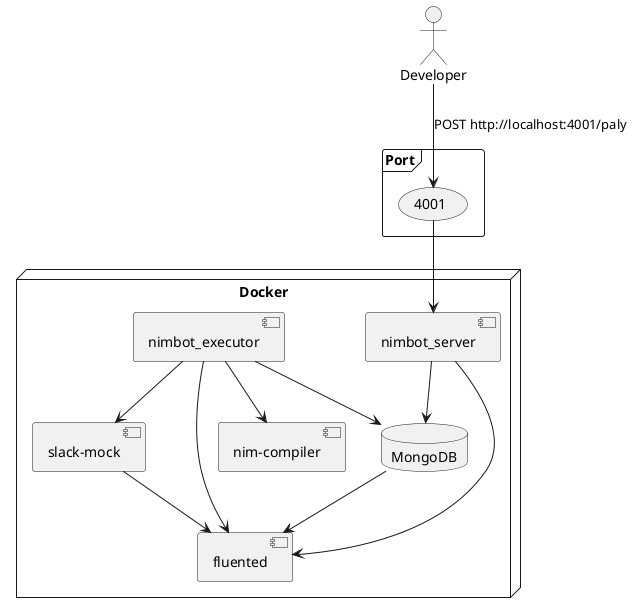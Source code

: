 @startuml system
actor Developer as dev

frame "Port" {
    (4001)
}

node "Docker" {
    [nimbot_server] as server
    [nimbot_executor] as exec
    [fluented] as log
    [nim-compiler] as nim
    [slack-mock] as mock
    database MongoDB as db
}

dev -down-> (4001) : POST http://localhost:4001/paly
(4001) -down-> server
server -down-> db
exec -down-> db
exec -down-> nim
exec -down-> mock

server -down-> log
exec -down-> log
db -down-> log
mock -down-> log

@enduml
